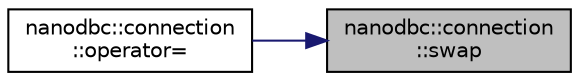 digraph "nanodbc::connection::swap"
{
 // LATEX_PDF_SIZE
  edge [fontname="Helvetica",fontsize="10",labelfontname="Helvetica",labelfontsize="10"];
  node [fontname="Helvetica",fontsize="10",shape=record];
  rankdir="RL";
  Node55 [label="nanodbc::connection\l::swap",height=0.2,width=0.4,color="black", fillcolor="grey75", style="filled", fontcolor="black",tooltip="Member swap."];
  Node55 -> Node56 [dir="back",color="midnightblue",fontsize="10",style="solid",fontname="Helvetica"];
  Node56 [label="nanodbc::connection\l::operator=",height=0.2,width=0.4,color="black", fillcolor="white", style="filled",URL="$classnanodbc_1_1connection.html#a47debf67d31d195f307bbc52b650cdf2",tooltip="Assignment."];
}

